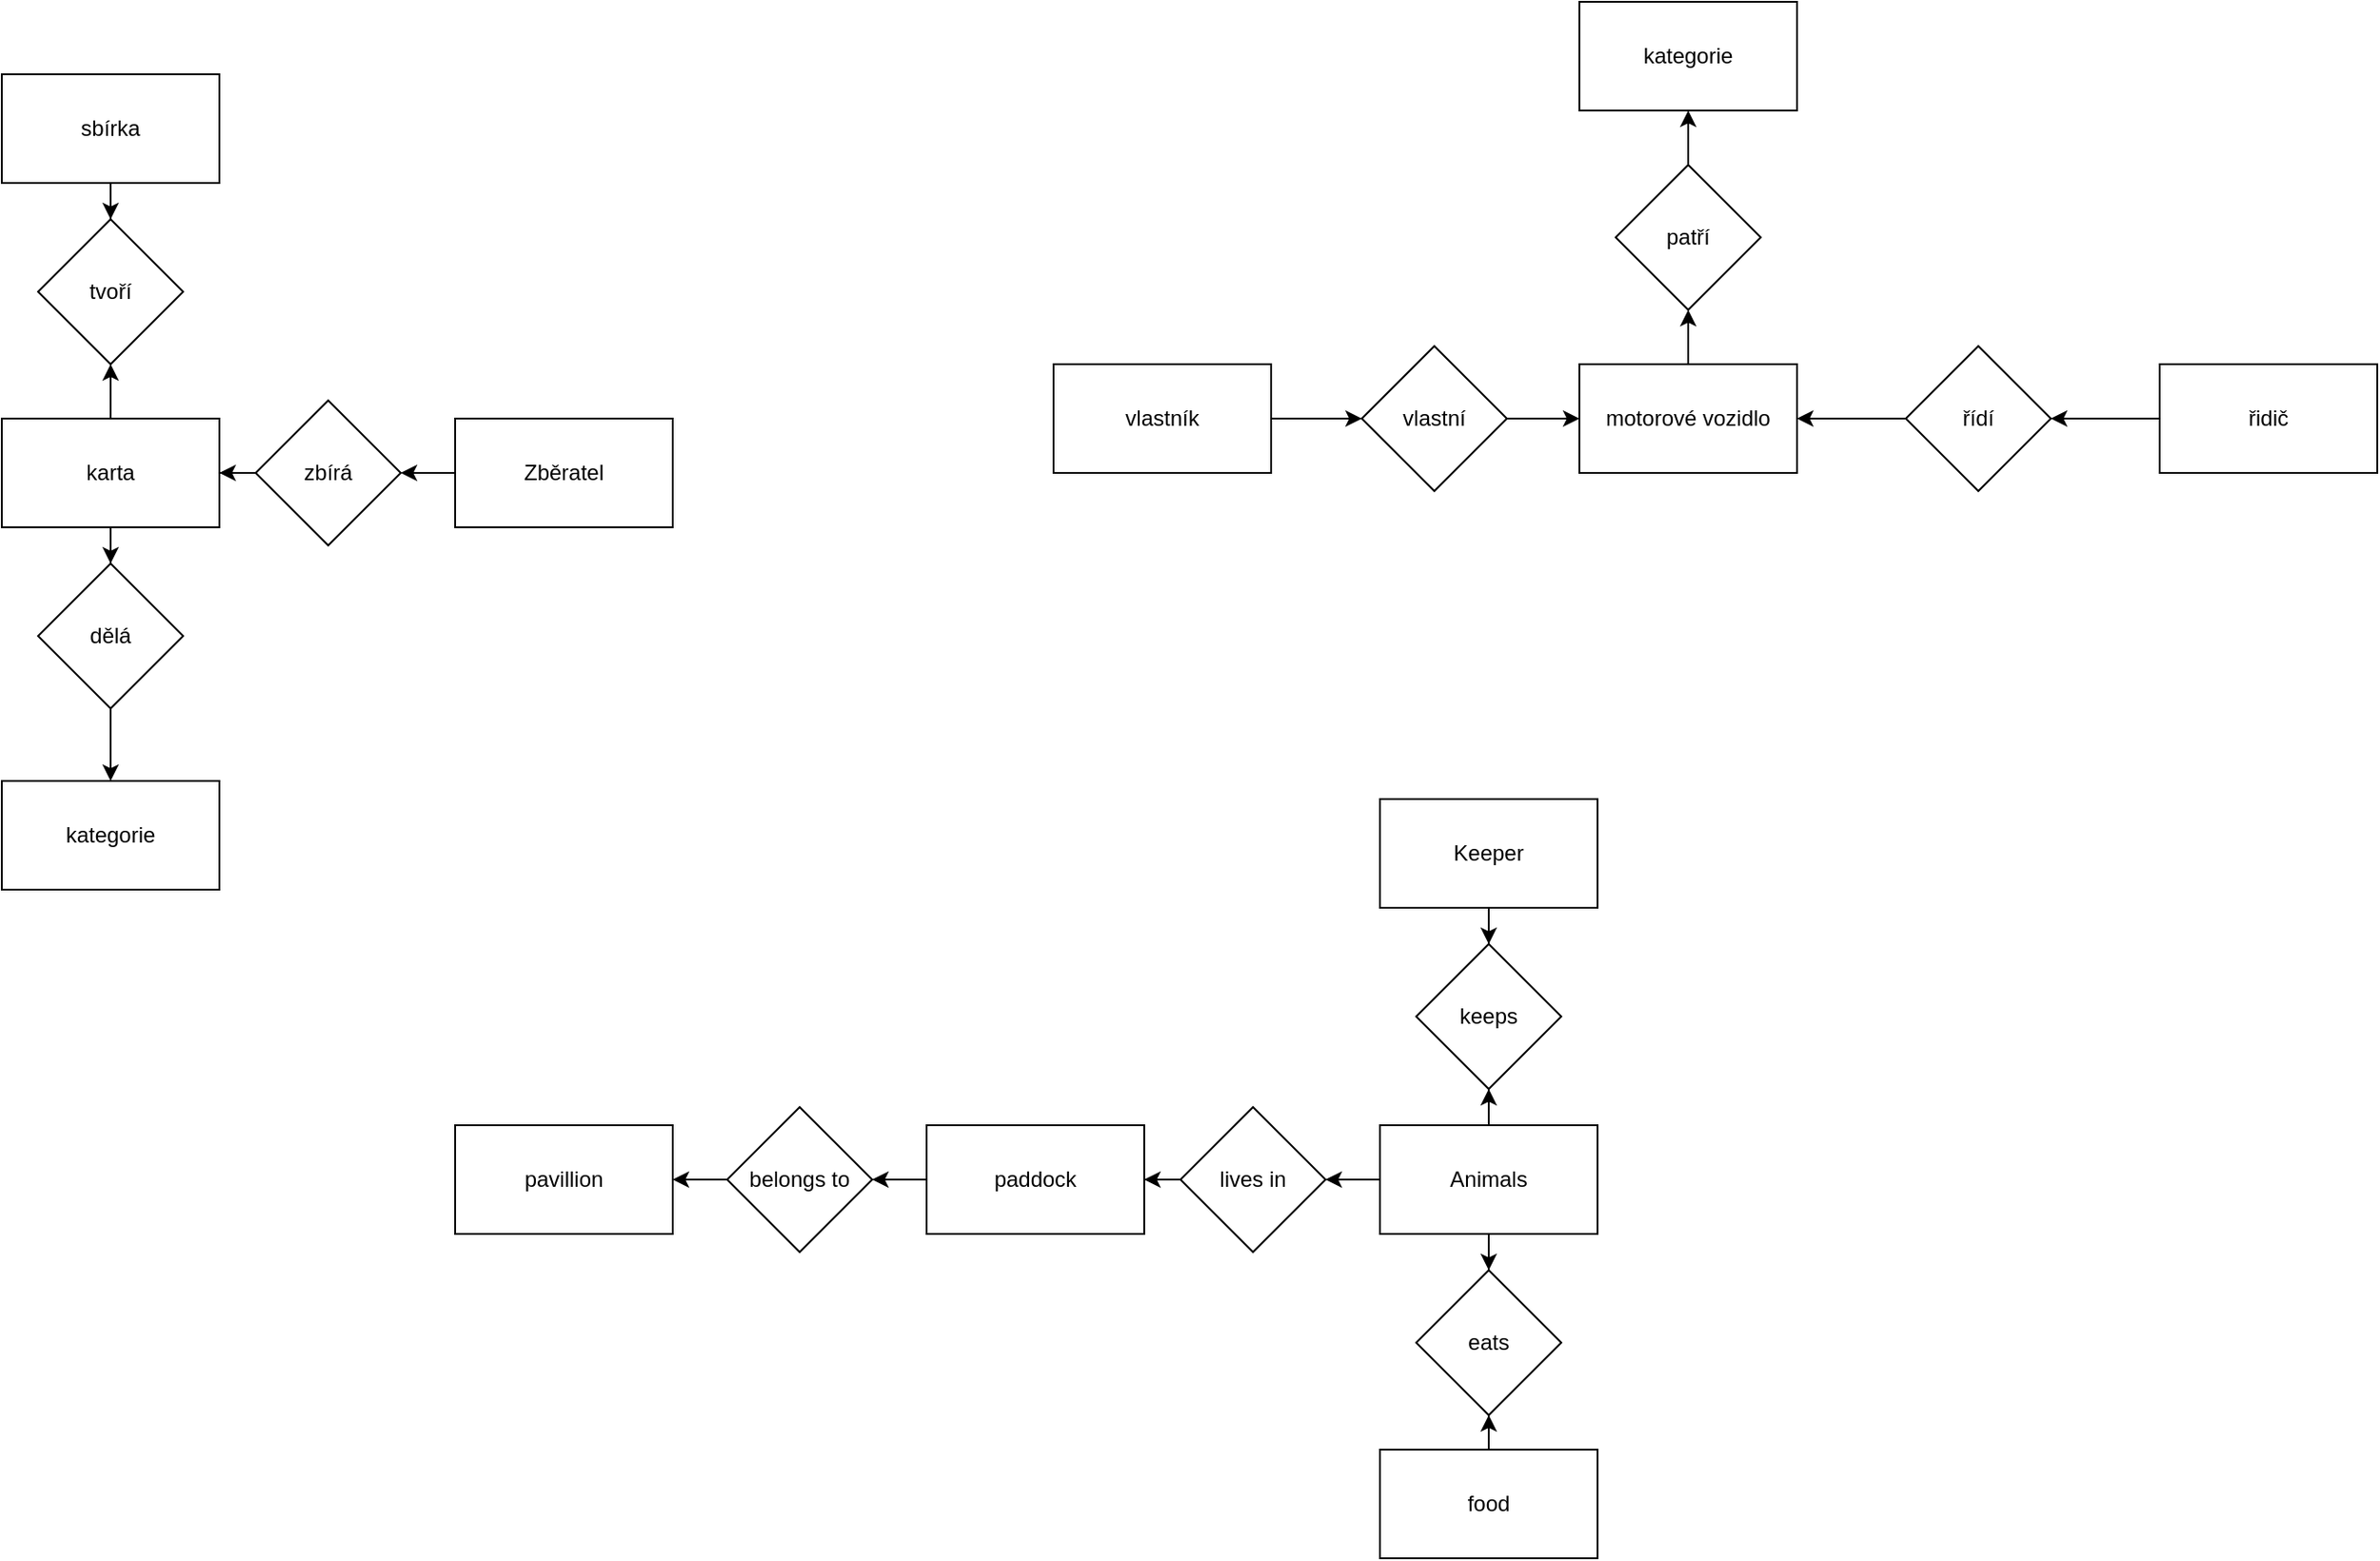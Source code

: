 <mxfile version="24.7.17">
  <diagram name="Stránka-1" id="zAGR85YjUnbdr2NyuGKK">
    <mxGraphModel dx="2609" dy="4139" grid="1" gridSize="10" guides="1" tooltips="1" connect="1" arrows="1" fold="1" page="1" pageScale="1" pageWidth="1600" pageHeight="900" math="0" shadow="0">
      <root>
        <mxCell id="0" />
        <mxCell id="1" parent="0" />
        <mxCell id="-j0tvt_6jY57RbtTyGCS-32" style="edgeStyle=orthogonalEdgeStyle;rounded=0;orthogonalLoop=1;jettySize=auto;html=1;entryX=0.5;entryY=1;entryDx=0;entryDy=0;" edge="1" parent="1" source="-j0tvt_6jY57RbtTyGCS-16" target="-j0tvt_6jY57RbtTyGCS-28">
          <mxGeometry relative="1" as="geometry" />
        </mxCell>
        <mxCell id="-j0tvt_6jY57RbtTyGCS-37" style="edgeStyle=orthogonalEdgeStyle;rounded=0;orthogonalLoop=1;jettySize=auto;html=1;entryX=0.5;entryY=0;entryDx=0;entryDy=0;" edge="1" parent="1" source="-j0tvt_6jY57RbtTyGCS-16" target="-j0tvt_6jY57RbtTyGCS-33">
          <mxGeometry relative="1" as="geometry" />
        </mxCell>
        <mxCell id="-j0tvt_6jY57RbtTyGCS-41" style="edgeStyle=orthogonalEdgeStyle;rounded=0;orthogonalLoop=1;jettySize=auto;html=1;" edge="1" parent="1" source="-j0tvt_6jY57RbtTyGCS-16" target="-j0tvt_6jY57RbtTyGCS-40">
          <mxGeometry relative="1" as="geometry" />
        </mxCell>
        <mxCell id="-j0tvt_6jY57RbtTyGCS-16" value="Animals" style="rounded=0;whiteSpace=wrap;html=1;" vertex="1" parent="1">
          <mxGeometry x="360" y="-2110" width="120" height="60" as="geometry" />
        </mxCell>
        <mxCell id="-j0tvt_6jY57RbtTyGCS-31" style="edgeStyle=orthogonalEdgeStyle;rounded=0;orthogonalLoop=1;jettySize=auto;html=1;entryX=0.5;entryY=0;entryDx=0;entryDy=0;" edge="1" parent="1" source="-j0tvt_6jY57RbtTyGCS-17" target="-j0tvt_6jY57RbtTyGCS-28">
          <mxGeometry relative="1" as="geometry" />
        </mxCell>
        <mxCell id="-j0tvt_6jY57RbtTyGCS-17" value="Keeper" style="rounded=0;whiteSpace=wrap;html=1;" vertex="1" parent="1">
          <mxGeometry x="360" y="-2290" width="120" height="60" as="geometry" />
        </mxCell>
        <mxCell id="-j0tvt_6jY57RbtTyGCS-45" style="edgeStyle=orthogonalEdgeStyle;rounded=0;orthogonalLoop=1;jettySize=auto;html=1;entryX=1;entryY=0.5;entryDx=0;entryDy=0;" edge="1" parent="1" source="-j0tvt_6jY57RbtTyGCS-19" target="-j0tvt_6jY57RbtTyGCS-43">
          <mxGeometry relative="1" as="geometry" />
        </mxCell>
        <mxCell id="-j0tvt_6jY57RbtTyGCS-19" value="paddock" style="rounded=0;whiteSpace=wrap;html=1;" vertex="1" parent="1">
          <mxGeometry x="110" y="-2110" width="120" height="60" as="geometry" />
        </mxCell>
        <mxCell id="-j0tvt_6jY57RbtTyGCS-21" value="pavillion" style="rounded=0;whiteSpace=wrap;html=1;" vertex="1" parent="1">
          <mxGeometry x="-150" y="-2110" width="120" height="60" as="geometry" />
        </mxCell>
        <mxCell id="-j0tvt_6jY57RbtTyGCS-39" value="" style="edgeStyle=orthogonalEdgeStyle;rounded=0;orthogonalLoop=1;jettySize=auto;html=1;" edge="1" parent="1" source="-j0tvt_6jY57RbtTyGCS-22" target="-j0tvt_6jY57RbtTyGCS-33">
          <mxGeometry relative="1" as="geometry" />
        </mxCell>
        <mxCell id="-j0tvt_6jY57RbtTyGCS-22" value="food" style="rounded=0;whiteSpace=wrap;html=1;" vertex="1" parent="1">
          <mxGeometry x="360" y="-1931" width="120" height="60" as="geometry" />
        </mxCell>
        <mxCell id="-j0tvt_6jY57RbtTyGCS-28" value="keeps" style="rhombus;whiteSpace=wrap;html=1;" vertex="1" parent="1">
          <mxGeometry x="380" y="-2210" width="80" height="80" as="geometry" />
        </mxCell>
        <mxCell id="-j0tvt_6jY57RbtTyGCS-33" value="eats" style="rhombus;whiteSpace=wrap;html=1;" vertex="1" parent="1">
          <mxGeometry x="380" y="-2030" width="80" height="80" as="geometry" />
        </mxCell>
        <mxCell id="-j0tvt_6jY57RbtTyGCS-49" style="edgeStyle=orthogonalEdgeStyle;rounded=0;orthogonalLoop=1;jettySize=auto;html=1;entryX=1;entryY=0.5;entryDx=0;entryDy=0;" edge="1" parent="1" source="-j0tvt_6jY57RbtTyGCS-40" target="-j0tvt_6jY57RbtTyGCS-19">
          <mxGeometry relative="1" as="geometry" />
        </mxCell>
        <mxCell id="-j0tvt_6jY57RbtTyGCS-40" value="lives in" style="rhombus;whiteSpace=wrap;html=1;" vertex="1" parent="1">
          <mxGeometry x="250" y="-2120" width="80" height="80" as="geometry" />
        </mxCell>
        <mxCell id="-j0tvt_6jY57RbtTyGCS-51" value="" style="edgeStyle=orthogonalEdgeStyle;rounded=0;orthogonalLoop=1;jettySize=auto;html=1;" edge="1" parent="1" source="-j0tvt_6jY57RbtTyGCS-43" target="-j0tvt_6jY57RbtTyGCS-21">
          <mxGeometry relative="1" as="geometry" />
        </mxCell>
        <mxCell id="-j0tvt_6jY57RbtTyGCS-43" value="belongs to" style="rhombus;whiteSpace=wrap;html=1;" vertex="1" parent="1">
          <mxGeometry y="-2120" width="80" height="80" as="geometry" />
        </mxCell>
        <mxCell id="-j0tvt_6jY57RbtTyGCS-58" style="edgeStyle=orthogonalEdgeStyle;rounded=0;orthogonalLoop=1;jettySize=auto;html=1;" edge="1" parent="1" source="-j0tvt_6jY57RbtTyGCS-52" target="-j0tvt_6jY57RbtTyGCS-57">
          <mxGeometry relative="1" as="geometry" />
        </mxCell>
        <mxCell id="-j0tvt_6jY57RbtTyGCS-76" style="edgeStyle=orthogonalEdgeStyle;rounded=0;orthogonalLoop=1;jettySize=auto;html=1;" edge="1" parent="1" source="-j0tvt_6jY57RbtTyGCS-52" target="-j0tvt_6jY57RbtTyGCS-69">
          <mxGeometry relative="1" as="geometry" />
        </mxCell>
        <mxCell id="-j0tvt_6jY57RbtTyGCS-52" value="karta" style="rounded=0;whiteSpace=wrap;html=1;" vertex="1" parent="1">
          <mxGeometry x="-400" y="-2500" width="120" height="60" as="geometry" />
        </mxCell>
        <mxCell id="-j0tvt_6jY57RbtTyGCS-75" style="edgeStyle=orthogonalEdgeStyle;rounded=0;orthogonalLoop=1;jettySize=auto;html=1;" edge="1" parent="1" source="-j0tvt_6jY57RbtTyGCS-53" target="-j0tvt_6jY57RbtTyGCS-69">
          <mxGeometry relative="1" as="geometry" />
        </mxCell>
        <mxCell id="-j0tvt_6jY57RbtTyGCS-53" value="sbírka" style="rounded=0;whiteSpace=wrap;html=1;" vertex="1" parent="1">
          <mxGeometry x="-400" y="-2690" width="120" height="60" as="geometry" />
        </mxCell>
        <mxCell id="-j0tvt_6jY57RbtTyGCS-68" style="edgeStyle=orthogonalEdgeStyle;rounded=0;orthogonalLoop=1;jettySize=auto;html=1;entryX=1;entryY=0.5;entryDx=0;entryDy=0;" edge="1" parent="1" source="-j0tvt_6jY57RbtTyGCS-54" target="-j0tvt_6jY57RbtTyGCS-61">
          <mxGeometry relative="1" as="geometry" />
        </mxCell>
        <mxCell id="-j0tvt_6jY57RbtTyGCS-54" value="Zběratel" style="rounded=0;whiteSpace=wrap;html=1;" vertex="1" parent="1">
          <mxGeometry x="-150" y="-2500" width="120" height="60" as="geometry" />
        </mxCell>
        <mxCell id="-j0tvt_6jY57RbtTyGCS-55" value="kategorie" style="rounded=0;whiteSpace=wrap;html=1;" vertex="1" parent="1">
          <mxGeometry x="-400" y="-2300" width="120" height="60" as="geometry" />
        </mxCell>
        <mxCell id="-j0tvt_6jY57RbtTyGCS-59" style="edgeStyle=orthogonalEdgeStyle;rounded=0;orthogonalLoop=1;jettySize=auto;html=1;" edge="1" parent="1" source="-j0tvt_6jY57RbtTyGCS-57" target="-j0tvt_6jY57RbtTyGCS-55">
          <mxGeometry relative="1" as="geometry" />
        </mxCell>
        <mxCell id="-j0tvt_6jY57RbtTyGCS-57" value="dělá" style="rhombus;whiteSpace=wrap;html=1;" vertex="1" parent="1">
          <mxGeometry x="-380" y="-2420" width="80" height="80" as="geometry" />
        </mxCell>
        <mxCell id="-j0tvt_6jY57RbtTyGCS-67" value="" style="edgeStyle=orthogonalEdgeStyle;rounded=0;orthogonalLoop=1;jettySize=auto;html=1;" edge="1" parent="1" source="-j0tvt_6jY57RbtTyGCS-61" target="-j0tvt_6jY57RbtTyGCS-52">
          <mxGeometry relative="1" as="geometry" />
        </mxCell>
        <mxCell id="-j0tvt_6jY57RbtTyGCS-61" value="zbírá" style="rhombus;whiteSpace=wrap;html=1;" vertex="1" parent="1">
          <mxGeometry x="-260" y="-2510" width="80" height="80" as="geometry" />
        </mxCell>
        <mxCell id="-j0tvt_6jY57RbtTyGCS-69" value="tvoří" style="rhombus;whiteSpace=wrap;html=1;" vertex="1" parent="1">
          <mxGeometry x="-380" y="-2610" width="80" height="80" as="geometry" />
        </mxCell>
        <mxCell id="-j0tvt_6jY57RbtTyGCS-90" style="edgeStyle=orthogonalEdgeStyle;rounded=0;orthogonalLoop=1;jettySize=auto;html=1;entryX=0.5;entryY=1;entryDx=0;entryDy=0;" edge="1" parent="1" source="-j0tvt_6jY57RbtTyGCS-78" target="-j0tvt_6jY57RbtTyGCS-89">
          <mxGeometry relative="1" as="geometry" />
        </mxCell>
        <mxCell id="-j0tvt_6jY57RbtTyGCS-78" value="motorové vozidlo" style="rounded=0;whiteSpace=wrap;html=1;" vertex="1" parent="1">
          <mxGeometry x="470" y="-2530" width="120" height="60" as="geometry" />
        </mxCell>
        <mxCell id="-j0tvt_6jY57RbtTyGCS-79" value="kategorie" style="rounded=0;whiteSpace=wrap;html=1;" vertex="1" parent="1">
          <mxGeometry x="470" y="-2730" width="120" height="60" as="geometry" />
        </mxCell>
        <mxCell id="-j0tvt_6jY57RbtTyGCS-84" style="edgeStyle=orthogonalEdgeStyle;rounded=0;orthogonalLoop=1;jettySize=auto;html=1;entryX=1;entryY=0.5;entryDx=0;entryDy=0;" edge="1" parent="1" source="-j0tvt_6jY57RbtTyGCS-80" target="-j0tvt_6jY57RbtTyGCS-82">
          <mxGeometry relative="1" as="geometry" />
        </mxCell>
        <mxCell id="-j0tvt_6jY57RbtTyGCS-80" value="řidič" style="rounded=0;whiteSpace=wrap;html=1;" vertex="1" parent="1">
          <mxGeometry x="790" y="-2530" width="120" height="60" as="geometry" />
        </mxCell>
        <mxCell id="-j0tvt_6jY57RbtTyGCS-87" style="edgeStyle=orthogonalEdgeStyle;rounded=0;orthogonalLoop=1;jettySize=auto;html=1;" edge="1" parent="1" source="-j0tvt_6jY57RbtTyGCS-81" target="-j0tvt_6jY57RbtTyGCS-86">
          <mxGeometry relative="1" as="geometry" />
        </mxCell>
        <mxCell id="-j0tvt_6jY57RbtTyGCS-81" value="vlastník" style="rounded=0;whiteSpace=wrap;html=1;" vertex="1" parent="1">
          <mxGeometry x="180" y="-2530" width="120" height="60" as="geometry" />
        </mxCell>
        <mxCell id="-j0tvt_6jY57RbtTyGCS-85" style="edgeStyle=orthogonalEdgeStyle;rounded=0;orthogonalLoop=1;jettySize=auto;html=1;entryX=1;entryY=0.5;entryDx=0;entryDy=0;" edge="1" parent="1" source="-j0tvt_6jY57RbtTyGCS-82" target="-j0tvt_6jY57RbtTyGCS-78">
          <mxGeometry relative="1" as="geometry" />
        </mxCell>
        <mxCell id="-j0tvt_6jY57RbtTyGCS-82" value="řídí" style="rhombus;whiteSpace=wrap;html=1;" vertex="1" parent="1">
          <mxGeometry x="650" y="-2540" width="80" height="80" as="geometry" />
        </mxCell>
        <mxCell id="-j0tvt_6jY57RbtTyGCS-88" style="edgeStyle=orthogonalEdgeStyle;rounded=0;orthogonalLoop=1;jettySize=auto;html=1;entryX=0;entryY=0.5;entryDx=0;entryDy=0;" edge="1" parent="1" source="-j0tvt_6jY57RbtTyGCS-86" target="-j0tvt_6jY57RbtTyGCS-78">
          <mxGeometry relative="1" as="geometry" />
        </mxCell>
        <mxCell id="-j0tvt_6jY57RbtTyGCS-86" value="vlastní" style="rhombus;whiteSpace=wrap;html=1;" vertex="1" parent="1">
          <mxGeometry x="350" y="-2540" width="80" height="80" as="geometry" />
        </mxCell>
        <mxCell id="-j0tvt_6jY57RbtTyGCS-91" style="edgeStyle=orthogonalEdgeStyle;rounded=0;orthogonalLoop=1;jettySize=auto;html=1;" edge="1" parent="1" source="-j0tvt_6jY57RbtTyGCS-89" target="-j0tvt_6jY57RbtTyGCS-79">
          <mxGeometry relative="1" as="geometry" />
        </mxCell>
        <mxCell id="-j0tvt_6jY57RbtTyGCS-89" value="patří" style="rhombus;whiteSpace=wrap;html=1;" vertex="1" parent="1">
          <mxGeometry x="490" y="-2640" width="80" height="80" as="geometry" />
        </mxCell>
      </root>
    </mxGraphModel>
  </diagram>
</mxfile>
